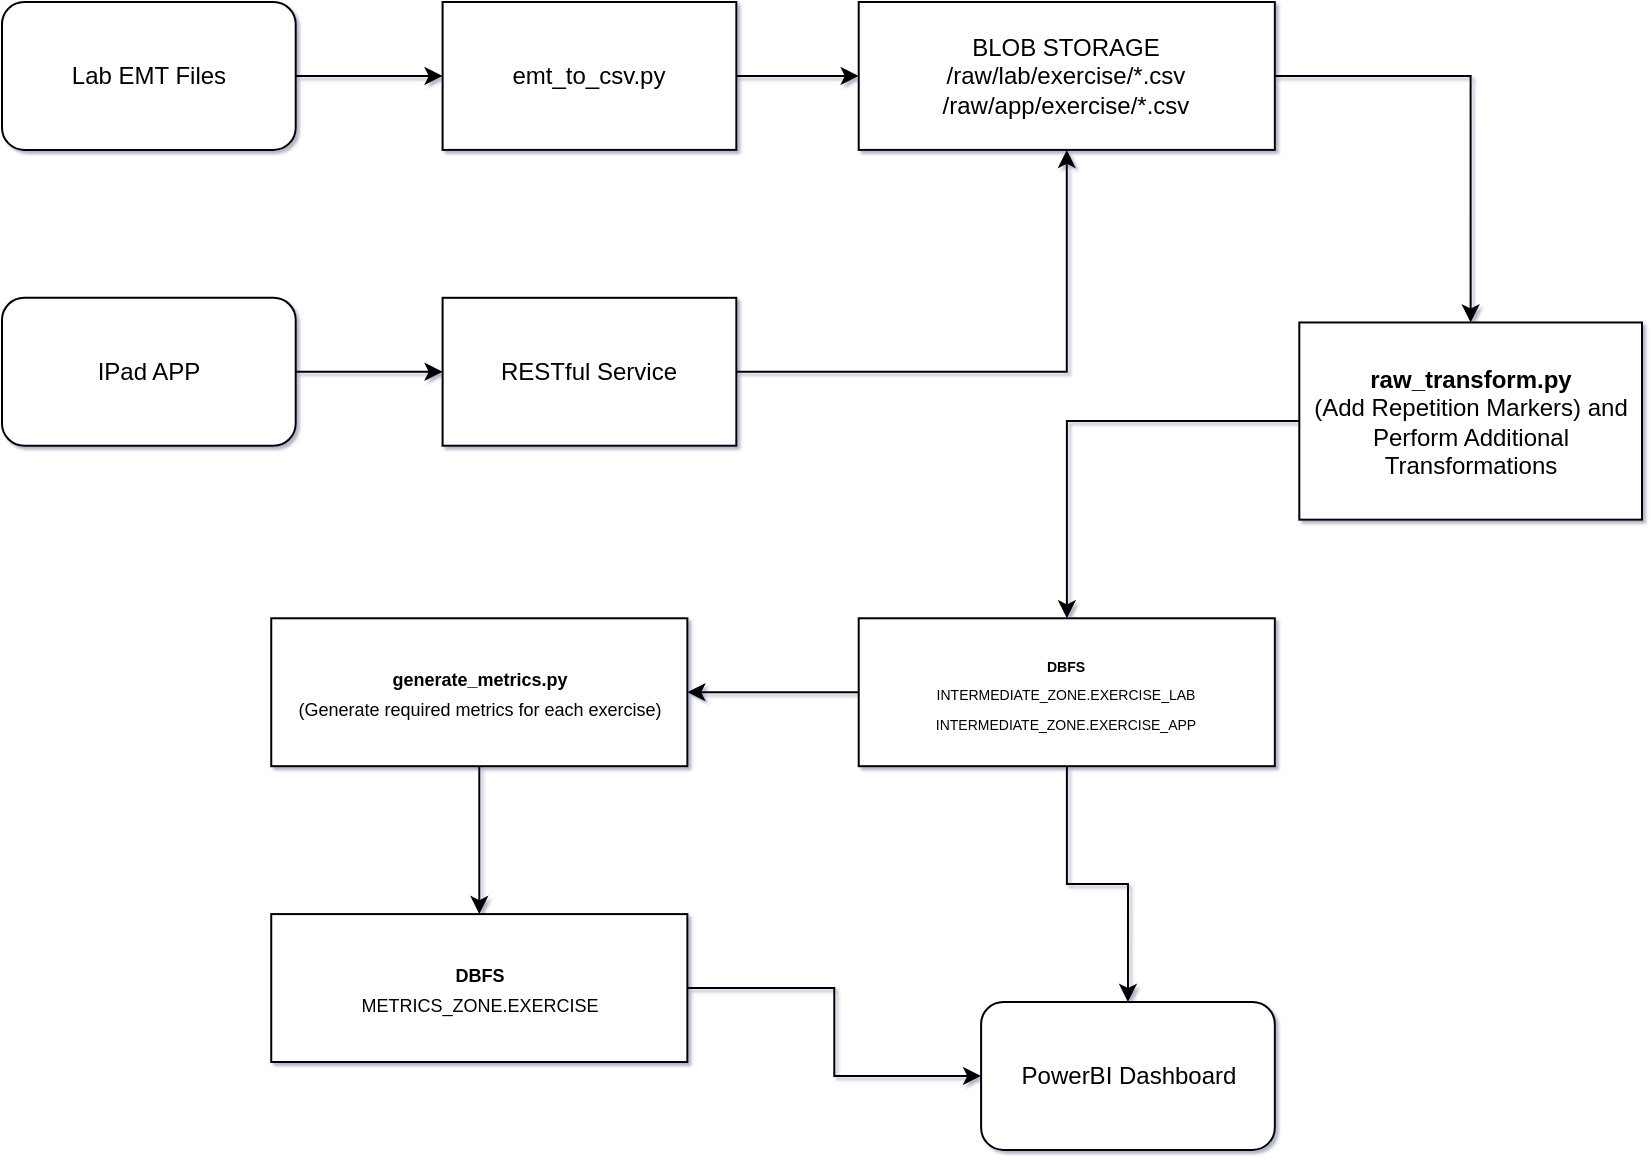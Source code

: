<mxfile version="21.6.6" type="device">
  <diagram name="Page-1" id="PS5HKhZ96iCUsTNX5sJB">
    <mxGraphModel dx="1382" dy="924" grid="1" gridSize="10" guides="1" tooltips="1" connect="1" arrows="1" fold="1" page="1" pageScale="1" pageWidth="1169" pageHeight="827" math="0" shadow="1">
      <root>
        <mxCell id="0" />
        <mxCell id="1" parent="0" />
        <mxCell id="WF0FvLTmc0KwHQgEOdgH-34" value="" style="group;movable=0;resizable=0;rotatable=0;deletable=0;editable=0;locked=1;connectable=0;" vertex="1" connectable="0" parent="1">
          <mxGeometry x="175" y="140" width="820" height="573.95" as="geometry" />
        </mxCell>
        <mxCell id="WF0FvLTmc0KwHQgEOdgH-2" value="Lab EMT Files" style="rounded=1;whiteSpace=wrap;html=1;" vertex="1" parent="WF0FvLTmc0KwHQgEOdgH-34">
          <mxGeometry width="146.866" height="73.953" as="geometry" />
        </mxCell>
        <mxCell id="WF0FvLTmc0KwHQgEOdgH-4" value="emt_to_csv.py" style="rounded=0;whiteSpace=wrap;html=1;" vertex="1" parent="WF0FvLTmc0KwHQgEOdgH-34">
          <mxGeometry x="220.299" width="146.866" height="73.953" as="geometry" />
        </mxCell>
        <mxCell id="WF0FvLTmc0KwHQgEOdgH-5" value="" style="edgeStyle=orthogonalEdgeStyle;rounded=0;orthogonalLoop=1;jettySize=auto;html=1;" edge="1" parent="WF0FvLTmc0KwHQgEOdgH-34" source="WF0FvLTmc0KwHQgEOdgH-2" target="WF0FvLTmc0KwHQgEOdgH-4">
          <mxGeometry relative="1" as="geometry" />
        </mxCell>
        <mxCell id="WF0FvLTmc0KwHQgEOdgH-6" value="RESTful Service" style="rounded=0;whiteSpace=wrap;html=1;" vertex="1" parent="WF0FvLTmc0KwHQgEOdgH-34">
          <mxGeometry x="220.299" y="147.907" width="146.866" height="73.953" as="geometry" />
        </mxCell>
        <mxCell id="WF0FvLTmc0KwHQgEOdgH-7" value="BLOB STORAGE&lt;br&gt;/raw/lab/exercise/*.csv&lt;br&gt;/raw/app/exercise/*.csv" style="rounded=0;whiteSpace=wrap;html=1;" vertex="1" parent="WF0FvLTmc0KwHQgEOdgH-34">
          <mxGeometry x="428.358" width="208.06" height="73.953" as="geometry" />
        </mxCell>
        <mxCell id="WF0FvLTmc0KwHQgEOdgH-11" value="" style="edgeStyle=orthogonalEdgeStyle;rounded=0;orthogonalLoop=1;jettySize=auto;html=1;" edge="1" parent="WF0FvLTmc0KwHQgEOdgH-34" source="WF0FvLTmc0KwHQgEOdgH-4" target="WF0FvLTmc0KwHQgEOdgH-7">
          <mxGeometry relative="1" as="geometry" />
        </mxCell>
        <mxCell id="WF0FvLTmc0KwHQgEOdgH-10" style="edgeStyle=orthogonalEdgeStyle;rounded=0;orthogonalLoop=1;jettySize=auto;html=1;entryX=0.5;entryY=1;entryDx=0;entryDy=0;" edge="1" parent="WF0FvLTmc0KwHQgEOdgH-34" source="WF0FvLTmc0KwHQgEOdgH-6" target="WF0FvLTmc0KwHQgEOdgH-7">
          <mxGeometry relative="1" as="geometry" />
        </mxCell>
        <mxCell id="WF0FvLTmc0KwHQgEOdgH-9" value="" style="edgeStyle=orthogonalEdgeStyle;rounded=0;orthogonalLoop=1;jettySize=auto;html=1;" edge="1" parent="WF0FvLTmc0KwHQgEOdgH-34" source="WF0FvLTmc0KwHQgEOdgH-8" target="WF0FvLTmc0KwHQgEOdgH-6">
          <mxGeometry relative="1" as="geometry" />
        </mxCell>
        <mxCell id="WF0FvLTmc0KwHQgEOdgH-8" value="IPad APP" style="rounded=1;whiteSpace=wrap;html=1;" vertex="1" parent="WF0FvLTmc0KwHQgEOdgH-34">
          <mxGeometry y="147.907" width="146.866" height="73.953" as="geometry" />
        </mxCell>
        <mxCell id="WF0FvLTmc0KwHQgEOdgH-13" value="&lt;b&gt;raw_transform.py &lt;/b&gt;&lt;br&gt;(Add Repetition Markers) and Perform Additional Transformations" style="rounded=0;whiteSpace=wrap;html=1;" vertex="1" parent="WF0FvLTmc0KwHQgEOdgH-34">
          <mxGeometry x="648.657" y="160.233" width="171.343" height="98.605" as="geometry" />
        </mxCell>
        <mxCell id="WF0FvLTmc0KwHQgEOdgH-14" style="edgeStyle=orthogonalEdgeStyle;rounded=0;orthogonalLoop=1;jettySize=auto;html=1;entryX=0.5;entryY=0;entryDx=0;entryDy=0;" edge="1" parent="WF0FvLTmc0KwHQgEOdgH-34" source="WF0FvLTmc0KwHQgEOdgH-7" target="WF0FvLTmc0KwHQgEOdgH-13">
          <mxGeometry relative="1" as="geometry" />
        </mxCell>
        <mxCell id="WF0FvLTmc0KwHQgEOdgH-17" value="&lt;font style=&quot;font-size: 7px;&quot;&gt;&lt;b&gt;DBFS&lt;/b&gt;&lt;br&gt;INTERMEDIATE_ZONE.EXERCISE_LAB&lt;br&gt;INTERMEDIATE_ZONE.EXERCISE_APP&lt;br&gt;&lt;/font&gt;" style="rounded=0;whiteSpace=wrap;html=1;" vertex="1" parent="WF0FvLTmc0KwHQgEOdgH-34">
          <mxGeometry x="428.358" y="308.14" width="208.06" height="73.953" as="geometry" />
        </mxCell>
        <mxCell id="WF0FvLTmc0KwHQgEOdgH-18" style="edgeStyle=orthogonalEdgeStyle;rounded=0;orthogonalLoop=1;jettySize=auto;html=1;" edge="1" parent="WF0FvLTmc0KwHQgEOdgH-34" source="WF0FvLTmc0KwHQgEOdgH-13" target="WF0FvLTmc0KwHQgEOdgH-17">
          <mxGeometry relative="1" as="geometry" />
        </mxCell>
        <mxCell id="WF0FvLTmc0KwHQgEOdgH-19" value="&lt;font style=&quot;font-size: 9px;&quot;&gt;&lt;b&gt;generate_metrics.py&lt;br&gt;&lt;/b&gt;(Generate required metrics for each exercise)&lt;br&gt;&lt;/font&gt;" style="rounded=0;whiteSpace=wrap;html=1;" vertex="1" parent="WF0FvLTmc0KwHQgEOdgH-34">
          <mxGeometry x="134.627" y="308.14" width="208.06" height="73.953" as="geometry" />
        </mxCell>
        <mxCell id="WF0FvLTmc0KwHQgEOdgH-20" value="" style="edgeStyle=orthogonalEdgeStyle;rounded=0;orthogonalLoop=1;jettySize=auto;html=1;" edge="1" parent="WF0FvLTmc0KwHQgEOdgH-34" source="WF0FvLTmc0KwHQgEOdgH-17" target="WF0FvLTmc0KwHQgEOdgH-19">
          <mxGeometry relative="1" as="geometry" />
        </mxCell>
        <mxCell id="WF0FvLTmc0KwHQgEOdgH-21" value="&lt;font style=&quot;font-size: 9px;&quot;&gt;&lt;b&gt;DBFS&lt;/b&gt;&lt;br&gt;METRICS_ZONE.EXERCISE&lt;br&gt;&lt;/font&gt;" style="rounded=0;whiteSpace=wrap;html=1;" vertex="1" parent="WF0FvLTmc0KwHQgEOdgH-34">
          <mxGeometry x="134.627" y="456.047" width="208.06" height="73.953" as="geometry" />
        </mxCell>
        <mxCell id="WF0FvLTmc0KwHQgEOdgH-24" value="" style="edgeStyle=orthogonalEdgeStyle;rounded=0;orthogonalLoop=1;jettySize=auto;html=1;" edge="1" parent="WF0FvLTmc0KwHQgEOdgH-34" source="WF0FvLTmc0KwHQgEOdgH-19" target="WF0FvLTmc0KwHQgEOdgH-21">
          <mxGeometry relative="1" as="geometry" />
        </mxCell>
        <mxCell id="WF0FvLTmc0KwHQgEOdgH-27" value="PowerBI Dashboard" style="rounded=1;whiteSpace=wrap;html=1;" vertex="1" parent="WF0FvLTmc0KwHQgEOdgH-34">
          <mxGeometry x="489.557" y="499.997" width="146.866" height="73.953" as="geometry" />
        </mxCell>
        <mxCell id="WF0FvLTmc0KwHQgEOdgH-33" style="edgeStyle=orthogonalEdgeStyle;rounded=0;orthogonalLoop=1;jettySize=auto;html=1;entryX=0.5;entryY=0;entryDx=0;entryDy=0;" edge="1" parent="WF0FvLTmc0KwHQgEOdgH-34" source="WF0FvLTmc0KwHQgEOdgH-17" target="WF0FvLTmc0KwHQgEOdgH-27">
          <mxGeometry relative="1" as="geometry" />
        </mxCell>
        <mxCell id="WF0FvLTmc0KwHQgEOdgH-32" style="edgeStyle=orthogonalEdgeStyle;rounded=0;orthogonalLoop=1;jettySize=auto;html=1;entryX=0;entryY=0.5;entryDx=0;entryDy=0;" edge="1" parent="WF0FvLTmc0KwHQgEOdgH-34" source="WF0FvLTmc0KwHQgEOdgH-21" target="WF0FvLTmc0KwHQgEOdgH-27">
          <mxGeometry relative="1" as="geometry" />
        </mxCell>
      </root>
    </mxGraphModel>
  </diagram>
</mxfile>
